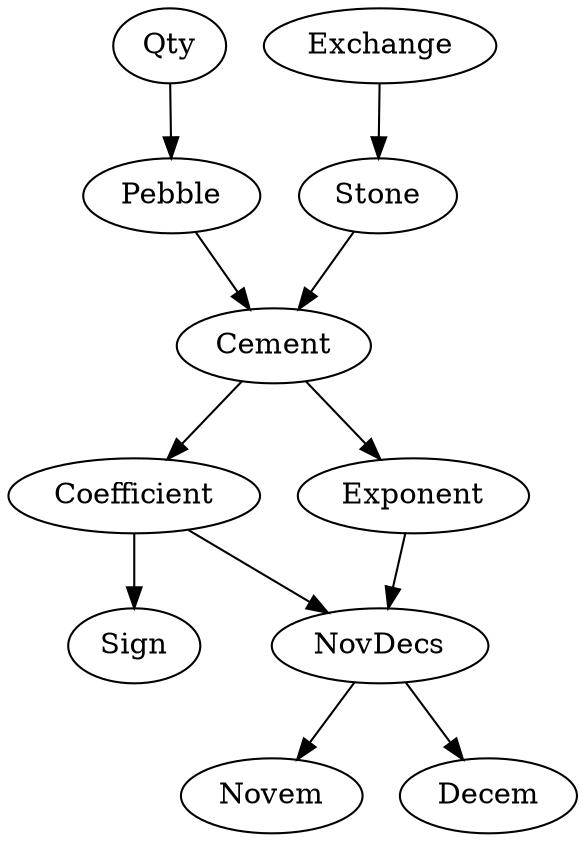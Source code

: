 digraph numbers {
  /* Primitives */
  Novem;
  Decem;
  Sign;

  /* NovDecs */
  NovDecs -> Novem;
  NovDecs -> Decem;

  /* Coefficient */
  Coefficient -> NovDecs;
  Coefficient -> Sign;

  /* Exponent */
  Exponent -> NovDecs;

  /* Cement */
  Cement -> { Coefficient; Exponent }
  
  /* Pebble */
  Pebble -> Cement;

  /* Qty */
  Qty -> Pebble;

  /* Stone */
  Stone -> Cement;

  /* Exchange */
  Exchange -> Stone;

}
